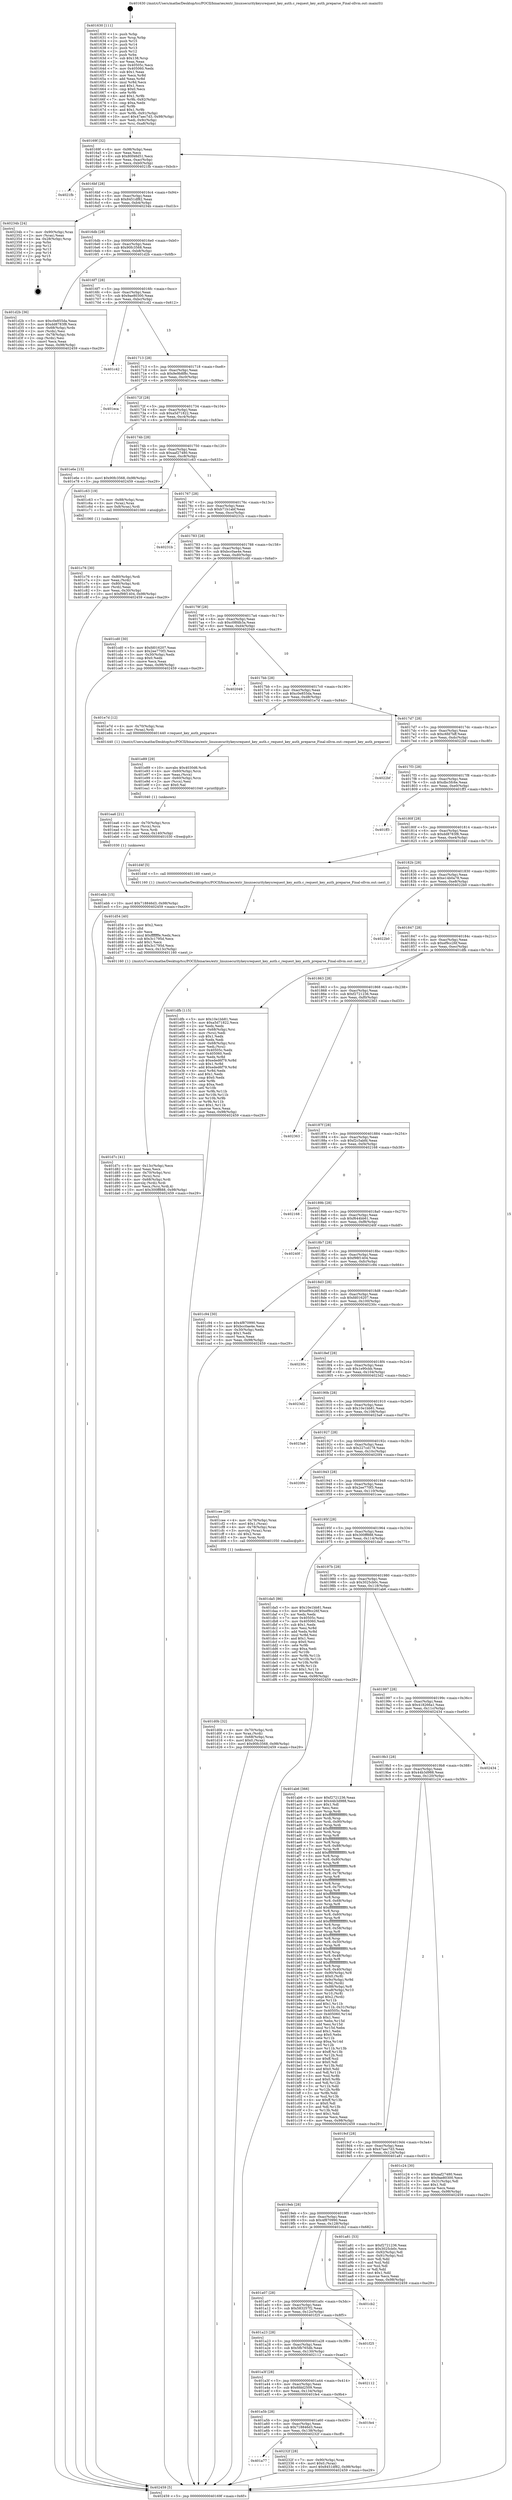 digraph "0x401630" {
  label = "0x401630 (/mnt/c/Users/mathe/Desktop/tcc/POCII/binaries/extr_linuxsecuritykeysrequest_key_auth.c_request_key_auth_preparse_Final-ollvm.out::main(0))"
  labelloc = "t"
  node[shape=record]

  Entry [label="",width=0.3,height=0.3,shape=circle,fillcolor=black,style=filled]
  "0x40169f" [label="{
     0x40169f [32]\l
     | [instrs]\l
     &nbsp;&nbsp;0x40169f \<+6\>: mov -0x98(%rbp),%eax\l
     &nbsp;&nbsp;0x4016a5 \<+2\>: mov %eax,%ecx\l
     &nbsp;&nbsp;0x4016a7 \<+6\>: sub $0x80f48d51,%ecx\l
     &nbsp;&nbsp;0x4016ad \<+6\>: mov %eax,-0xac(%rbp)\l
     &nbsp;&nbsp;0x4016b3 \<+6\>: mov %ecx,-0xb0(%rbp)\l
     &nbsp;&nbsp;0x4016b9 \<+6\>: je 00000000004021fb \<main+0xbcb\>\l
  }"]
  "0x4021fb" [label="{
     0x4021fb\l
  }", style=dashed]
  "0x4016bf" [label="{
     0x4016bf [28]\l
     | [instrs]\l
     &nbsp;&nbsp;0x4016bf \<+5\>: jmp 00000000004016c4 \<main+0x94\>\l
     &nbsp;&nbsp;0x4016c4 \<+6\>: mov -0xac(%rbp),%eax\l
     &nbsp;&nbsp;0x4016ca \<+5\>: sub $0x8451df82,%eax\l
     &nbsp;&nbsp;0x4016cf \<+6\>: mov %eax,-0xb4(%rbp)\l
     &nbsp;&nbsp;0x4016d5 \<+6\>: je 000000000040234b \<main+0xd1b\>\l
  }"]
  Exit [label="",width=0.3,height=0.3,shape=circle,fillcolor=black,style=filled,peripheries=2]
  "0x40234b" [label="{
     0x40234b [24]\l
     | [instrs]\l
     &nbsp;&nbsp;0x40234b \<+7\>: mov -0x90(%rbp),%rax\l
     &nbsp;&nbsp;0x402352 \<+2\>: mov (%rax),%eax\l
     &nbsp;&nbsp;0x402354 \<+4\>: lea -0x28(%rbp),%rsp\l
     &nbsp;&nbsp;0x402358 \<+1\>: pop %rbx\l
     &nbsp;&nbsp;0x402359 \<+2\>: pop %r12\l
     &nbsp;&nbsp;0x40235b \<+2\>: pop %r13\l
     &nbsp;&nbsp;0x40235d \<+2\>: pop %r14\l
     &nbsp;&nbsp;0x40235f \<+2\>: pop %r15\l
     &nbsp;&nbsp;0x402361 \<+1\>: pop %rbp\l
     &nbsp;&nbsp;0x402362 \<+1\>: ret\l
  }"]
  "0x4016db" [label="{
     0x4016db [28]\l
     | [instrs]\l
     &nbsp;&nbsp;0x4016db \<+5\>: jmp 00000000004016e0 \<main+0xb0\>\l
     &nbsp;&nbsp;0x4016e0 \<+6\>: mov -0xac(%rbp),%eax\l
     &nbsp;&nbsp;0x4016e6 \<+5\>: sub $0x90fc3568,%eax\l
     &nbsp;&nbsp;0x4016eb \<+6\>: mov %eax,-0xb8(%rbp)\l
     &nbsp;&nbsp;0x4016f1 \<+6\>: je 0000000000401d2b \<main+0x6fb\>\l
  }"]
  "0x401a77" [label="{
     0x401a77\l
  }", style=dashed]
  "0x401d2b" [label="{
     0x401d2b [36]\l
     | [instrs]\l
     &nbsp;&nbsp;0x401d2b \<+5\>: mov $0xc0e855da,%eax\l
     &nbsp;&nbsp;0x401d30 \<+5\>: mov $0xdd8783f8,%ecx\l
     &nbsp;&nbsp;0x401d35 \<+4\>: mov -0x68(%rbp),%rdx\l
     &nbsp;&nbsp;0x401d39 \<+2\>: mov (%rdx),%esi\l
     &nbsp;&nbsp;0x401d3b \<+4\>: mov -0x78(%rbp),%rdx\l
     &nbsp;&nbsp;0x401d3f \<+2\>: cmp (%rdx),%esi\l
     &nbsp;&nbsp;0x401d41 \<+3\>: cmovl %ecx,%eax\l
     &nbsp;&nbsp;0x401d44 \<+6\>: mov %eax,-0x98(%rbp)\l
     &nbsp;&nbsp;0x401d4a \<+5\>: jmp 0000000000402459 \<main+0xe29\>\l
  }"]
  "0x4016f7" [label="{
     0x4016f7 [28]\l
     | [instrs]\l
     &nbsp;&nbsp;0x4016f7 \<+5\>: jmp 00000000004016fc \<main+0xcc\>\l
     &nbsp;&nbsp;0x4016fc \<+6\>: mov -0xac(%rbp),%eax\l
     &nbsp;&nbsp;0x401702 \<+5\>: sub $0x9ae80300,%eax\l
     &nbsp;&nbsp;0x401707 \<+6\>: mov %eax,-0xbc(%rbp)\l
     &nbsp;&nbsp;0x40170d \<+6\>: je 0000000000401c42 \<main+0x612\>\l
  }"]
  "0x40232f" [label="{
     0x40232f [28]\l
     | [instrs]\l
     &nbsp;&nbsp;0x40232f \<+7\>: mov -0x90(%rbp),%rax\l
     &nbsp;&nbsp;0x402336 \<+6\>: movl $0x0,(%rax)\l
     &nbsp;&nbsp;0x40233c \<+10\>: movl $0x8451df82,-0x98(%rbp)\l
     &nbsp;&nbsp;0x402346 \<+5\>: jmp 0000000000402459 \<main+0xe29\>\l
  }"]
  "0x401c42" [label="{
     0x401c42\l
  }", style=dashed]
  "0x401713" [label="{
     0x401713 [28]\l
     | [instrs]\l
     &nbsp;&nbsp;0x401713 \<+5\>: jmp 0000000000401718 \<main+0xe8\>\l
     &nbsp;&nbsp;0x401718 \<+6\>: mov -0xac(%rbp),%eax\l
     &nbsp;&nbsp;0x40171e \<+5\>: sub $0x9e9b8f8c,%eax\l
     &nbsp;&nbsp;0x401723 \<+6\>: mov %eax,-0xc0(%rbp)\l
     &nbsp;&nbsp;0x401729 \<+6\>: je 0000000000401eca \<main+0x89a\>\l
  }"]
  "0x401a5b" [label="{
     0x401a5b [28]\l
     | [instrs]\l
     &nbsp;&nbsp;0x401a5b \<+5\>: jmp 0000000000401a60 \<main+0x430\>\l
     &nbsp;&nbsp;0x401a60 \<+6\>: mov -0xac(%rbp),%eax\l
     &nbsp;&nbsp;0x401a66 \<+5\>: sub $0x718846d3,%eax\l
     &nbsp;&nbsp;0x401a6b \<+6\>: mov %eax,-0x138(%rbp)\l
     &nbsp;&nbsp;0x401a71 \<+6\>: je 000000000040232f \<main+0xcff\>\l
  }"]
  "0x401eca" [label="{
     0x401eca\l
  }", style=dashed]
  "0x40172f" [label="{
     0x40172f [28]\l
     | [instrs]\l
     &nbsp;&nbsp;0x40172f \<+5\>: jmp 0000000000401734 \<main+0x104\>\l
     &nbsp;&nbsp;0x401734 \<+6\>: mov -0xac(%rbp),%eax\l
     &nbsp;&nbsp;0x40173a \<+5\>: sub $0xa5d71822,%eax\l
     &nbsp;&nbsp;0x40173f \<+6\>: mov %eax,-0xc4(%rbp)\l
     &nbsp;&nbsp;0x401745 \<+6\>: je 0000000000401e6e \<main+0x83e\>\l
  }"]
  "0x401fe4" [label="{
     0x401fe4\l
  }", style=dashed]
  "0x401e6e" [label="{
     0x401e6e [15]\l
     | [instrs]\l
     &nbsp;&nbsp;0x401e6e \<+10\>: movl $0x90fc3568,-0x98(%rbp)\l
     &nbsp;&nbsp;0x401e78 \<+5\>: jmp 0000000000402459 \<main+0xe29\>\l
  }"]
  "0x40174b" [label="{
     0x40174b [28]\l
     | [instrs]\l
     &nbsp;&nbsp;0x40174b \<+5\>: jmp 0000000000401750 \<main+0x120\>\l
     &nbsp;&nbsp;0x401750 \<+6\>: mov -0xac(%rbp),%eax\l
     &nbsp;&nbsp;0x401756 \<+5\>: sub $0xaaf27480,%eax\l
     &nbsp;&nbsp;0x40175b \<+6\>: mov %eax,-0xc8(%rbp)\l
     &nbsp;&nbsp;0x401761 \<+6\>: je 0000000000401c63 \<main+0x633\>\l
  }"]
  "0x401a3f" [label="{
     0x401a3f [28]\l
     | [instrs]\l
     &nbsp;&nbsp;0x401a3f \<+5\>: jmp 0000000000401a44 \<main+0x414\>\l
     &nbsp;&nbsp;0x401a44 \<+6\>: mov -0xac(%rbp),%eax\l
     &nbsp;&nbsp;0x401a4a \<+5\>: sub $0x6fdd2509,%eax\l
     &nbsp;&nbsp;0x401a4f \<+6\>: mov %eax,-0x134(%rbp)\l
     &nbsp;&nbsp;0x401a55 \<+6\>: je 0000000000401fe4 \<main+0x9b4\>\l
  }"]
  "0x401c63" [label="{
     0x401c63 [19]\l
     | [instrs]\l
     &nbsp;&nbsp;0x401c63 \<+7\>: mov -0x88(%rbp),%rax\l
     &nbsp;&nbsp;0x401c6a \<+3\>: mov (%rax),%rax\l
     &nbsp;&nbsp;0x401c6d \<+4\>: mov 0x8(%rax),%rdi\l
     &nbsp;&nbsp;0x401c71 \<+5\>: call 0000000000401060 \<atoi@plt\>\l
     | [calls]\l
     &nbsp;&nbsp;0x401060 \{1\} (unknown)\l
  }"]
  "0x401767" [label="{
     0x401767 [28]\l
     | [instrs]\l
     &nbsp;&nbsp;0x401767 \<+5\>: jmp 000000000040176c \<main+0x13c\>\l
     &nbsp;&nbsp;0x40176c \<+6\>: mov -0xac(%rbp),%eax\l
     &nbsp;&nbsp;0x401772 \<+5\>: sub $0xb71b1abf,%eax\l
     &nbsp;&nbsp;0x401777 \<+6\>: mov %eax,-0xcc(%rbp)\l
     &nbsp;&nbsp;0x40177d \<+6\>: je 000000000040231b \<main+0xceb\>\l
  }"]
  "0x402112" [label="{
     0x402112\l
  }", style=dashed]
  "0x40231b" [label="{
     0x40231b\l
  }", style=dashed]
  "0x401783" [label="{
     0x401783 [28]\l
     | [instrs]\l
     &nbsp;&nbsp;0x401783 \<+5\>: jmp 0000000000401788 \<main+0x158\>\l
     &nbsp;&nbsp;0x401788 \<+6\>: mov -0xac(%rbp),%eax\l
     &nbsp;&nbsp;0x40178e \<+5\>: sub $0xbcc0ae4e,%eax\l
     &nbsp;&nbsp;0x401793 \<+6\>: mov %eax,-0xd0(%rbp)\l
     &nbsp;&nbsp;0x401799 \<+6\>: je 0000000000401cd0 \<main+0x6a0\>\l
  }"]
  "0x401a23" [label="{
     0x401a23 [28]\l
     | [instrs]\l
     &nbsp;&nbsp;0x401a23 \<+5\>: jmp 0000000000401a28 \<main+0x3f8\>\l
     &nbsp;&nbsp;0x401a28 \<+6\>: mov -0xac(%rbp),%eax\l
     &nbsp;&nbsp;0x401a2e \<+5\>: sub $0x5fb765db,%eax\l
     &nbsp;&nbsp;0x401a33 \<+6\>: mov %eax,-0x130(%rbp)\l
     &nbsp;&nbsp;0x401a39 \<+6\>: je 0000000000402112 \<main+0xae2\>\l
  }"]
  "0x401cd0" [label="{
     0x401cd0 [30]\l
     | [instrs]\l
     &nbsp;&nbsp;0x401cd0 \<+5\>: mov $0xfd016207,%eax\l
     &nbsp;&nbsp;0x401cd5 \<+5\>: mov $0x2ee770f3,%ecx\l
     &nbsp;&nbsp;0x401cda \<+3\>: mov -0x30(%rbp),%edx\l
     &nbsp;&nbsp;0x401cdd \<+3\>: cmp $0x0,%edx\l
     &nbsp;&nbsp;0x401ce0 \<+3\>: cmove %ecx,%eax\l
     &nbsp;&nbsp;0x401ce3 \<+6\>: mov %eax,-0x98(%rbp)\l
     &nbsp;&nbsp;0x401ce9 \<+5\>: jmp 0000000000402459 \<main+0xe29\>\l
  }"]
  "0x40179f" [label="{
     0x40179f [28]\l
     | [instrs]\l
     &nbsp;&nbsp;0x40179f \<+5\>: jmp 00000000004017a4 \<main+0x174\>\l
     &nbsp;&nbsp;0x4017a4 \<+6\>: mov -0xac(%rbp),%eax\l
     &nbsp;&nbsp;0x4017aa \<+5\>: sub $0xc08fdb3a,%eax\l
     &nbsp;&nbsp;0x4017af \<+6\>: mov %eax,-0xd4(%rbp)\l
     &nbsp;&nbsp;0x4017b5 \<+6\>: je 0000000000402049 \<main+0xa19\>\l
  }"]
  "0x401f25" [label="{
     0x401f25\l
  }", style=dashed]
  "0x402049" [label="{
     0x402049\l
  }", style=dashed]
  "0x4017bb" [label="{
     0x4017bb [28]\l
     | [instrs]\l
     &nbsp;&nbsp;0x4017bb \<+5\>: jmp 00000000004017c0 \<main+0x190\>\l
     &nbsp;&nbsp;0x4017c0 \<+6\>: mov -0xac(%rbp),%eax\l
     &nbsp;&nbsp;0x4017c6 \<+5\>: sub $0xc0e855da,%eax\l
     &nbsp;&nbsp;0x4017cb \<+6\>: mov %eax,-0xd8(%rbp)\l
     &nbsp;&nbsp;0x4017d1 \<+6\>: je 0000000000401e7d \<main+0x84d\>\l
  }"]
  "0x401a07" [label="{
     0x401a07 [28]\l
     | [instrs]\l
     &nbsp;&nbsp;0x401a07 \<+5\>: jmp 0000000000401a0c \<main+0x3dc\>\l
     &nbsp;&nbsp;0x401a0c \<+6\>: mov -0xac(%rbp),%eax\l
     &nbsp;&nbsp;0x401a12 \<+5\>: sub $0x583257f2,%eax\l
     &nbsp;&nbsp;0x401a17 \<+6\>: mov %eax,-0x12c(%rbp)\l
     &nbsp;&nbsp;0x401a1d \<+6\>: je 0000000000401f25 \<main+0x8f5\>\l
  }"]
  "0x401e7d" [label="{
     0x401e7d [12]\l
     | [instrs]\l
     &nbsp;&nbsp;0x401e7d \<+4\>: mov -0x70(%rbp),%rax\l
     &nbsp;&nbsp;0x401e81 \<+3\>: mov (%rax),%rdi\l
     &nbsp;&nbsp;0x401e84 \<+5\>: call 0000000000401440 \<request_key_auth_preparse\>\l
     | [calls]\l
     &nbsp;&nbsp;0x401440 \{1\} (/mnt/c/Users/mathe/Desktop/tcc/POCII/binaries/extr_linuxsecuritykeysrequest_key_auth.c_request_key_auth_preparse_Final-ollvm.out::request_key_auth_preparse)\l
  }"]
  "0x4017d7" [label="{
     0x4017d7 [28]\l
     | [instrs]\l
     &nbsp;&nbsp;0x4017d7 \<+5\>: jmp 00000000004017dc \<main+0x1ac\>\l
     &nbsp;&nbsp;0x4017dc \<+6\>: mov -0xac(%rbp),%eax\l
     &nbsp;&nbsp;0x4017e2 \<+5\>: sub $0xc6fd7bff,%eax\l
     &nbsp;&nbsp;0x4017e7 \<+6\>: mov %eax,-0xdc(%rbp)\l
     &nbsp;&nbsp;0x4017ed \<+6\>: je 00000000004022bf \<main+0xc8f\>\l
  }"]
  "0x401cb2" [label="{
     0x401cb2\l
  }", style=dashed]
  "0x4022bf" [label="{
     0x4022bf\l
  }", style=dashed]
  "0x4017f3" [label="{
     0x4017f3 [28]\l
     | [instrs]\l
     &nbsp;&nbsp;0x4017f3 \<+5\>: jmp 00000000004017f8 \<main+0x1c8\>\l
     &nbsp;&nbsp;0x4017f8 \<+6\>: mov -0xac(%rbp),%eax\l
     &nbsp;&nbsp;0x4017fe \<+5\>: sub $0xdbc5fc6e,%eax\l
     &nbsp;&nbsp;0x401803 \<+6\>: mov %eax,-0xe0(%rbp)\l
     &nbsp;&nbsp;0x401809 \<+6\>: je 0000000000401ff3 \<main+0x9c3\>\l
  }"]
  "0x401ebb" [label="{
     0x401ebb [15]\l
     | [instrs]\l
     &nbsp;&nbsp;0x401ebb \<+10\>: movl $0x718846d3,-0x98(%rbp)\l
     &nbsp;&nbsp;0x401ec5 \<+5\>: jmp 0000000000402459 \<main+0xe29\>\l
  }"]
  "0x401ff3" [label="{
     0x401ff3\l
  }", style=dashed]
  "0x40180f" [label="{
     0x40180f [28]\l
     | [instrs]\l
     &nbsp;&nbsp;0x40180f \<+5\>: jmp 0000000000401814 \<main+0x1e4\>\l
     &nbsp;&nbsp;0x401814 \<+6\>: mov -0xac(%rbp),%eax\l
     &nbsp;&nbsp;0x40181a \<+5\>: sub $0xdd8783f8,%eax\l
     &nbsp;&nbsp;0x40181f \<+6\>: mov %eax,-0xe4(%rbp)\l
     &nbsp;&nbsp;0x401825 \<+6\>: je 0000000000401d4f \<main+0x71f\>\l
  }"]
  "0x401ea6" [label="{
     0x401ea6 [21]\l
     | [instrs]\l
     &nbsp;&nbsp;0x401ea6 \<+4\>: mov -0x70(%rbp),%rcx\l
     &nbsp;&nbsp;0x401eaa \<+3\>: mov (%rcx),%rcx\l
     &nbsp;&nbsp;0x401ead \<+3\>: mov %rcx,%rdi\l
     &nbsp;&nbsp;0x401eb0 \<+6\>: mov %eax,-0x140(%rbp)\l
     &nbsp;&nbsp;0x401eb6 \<+5\>: call 0000000000401030 \<free@plt\>\l
     | [calls]\l
     &nbsp;&nbsp;0x401030 \{1\} (unknown)\l
  }"]
  "0x401d4f" [label="{
     0x401d4f [5]\l
     | [instrs]\l
     &nbsp;&nbsp;0x401d4f \<+5\>: call 0000000000401160 \<next_i\>\l
     | [calls]\l
     &nbsp;&nbsp;0x401160 \{1\} (/mnt/c/Users/mathe/Desktop/tcc/POCII/binaries/extr_linuxsecuritykeysrequest_key_auth.c_request_key_auth_preparse_Final-ollvm.out::next_i)\l
  }"]
  "0x40182b" [label="{
     0x40182b [28]\l
     | [instrs]\l
     &nbsp;&nbsp;0x40182b \<+5\>: jmp 0000000000401830 \<main+0x200\>\l
     &nbsp;&nbsp;0x401830 \<+6\>: mov -0xac(%rbp),%eax\l
     &nbsp;&nbsp;0x401836 \<+5\>: sub $0xe14b0a78,%eax\l
     &nbsp;&nbsp;0x40183b \<+6\>: mov %eax,-0xe8(%rbp)\l
     &nbsp;&nbsp;0x401841 \<+6\>: je 00000000004022b0 \<main+0xc80\>\l
  }"]
  "0x401e89" [label="{
     0x401e89 [29]\l
     | [instrs]\l
     &nbsp;&nbsp;0x401e89 \<+10\>: movabs $0x4030d6,%rdi\l
     &nbsp;&nbsp;0x401e93 \<+4\>: mov -0x60(%rbp),%rcx\l
     &nbsp;&nbsp;0x401e97 \<+2\>: mov %eax,(%rcx)\l
     &nbsp;&nbsp;0x401e99 \<+4\>: mov -0x60(%rbp),%rcx\l
     &nbsp;&nbsp;0x401e9d \<+2\>: mov (%rcx),%esi\l
     &nbsp;&nbsp;0x401e9f \<+2\>: mov $0x0,%al\l
     &nbsp;&nbsp;0x401ea1 \<+5\>: call 0000000000401040 \<printf@plt\>\l
     | [calls]\l
     &nbsp;&nbsp;0x401040 \{1\} (unknown)\l
  }"]
  "0x4022b0" [label="{
     0x4022b0\l
  }", style=dashed]
  "0x401847" [label="{
     0x401847 [28]\l
     | [instrs]\l
     &nbsp;&nbsp;0x401847 \<+5\>: jmp 000000000040184c \<main+0x21c\>\l
     &nbsp;&nbsp;0x40184c \<+6\>: mov -0xac(%rbp),%eax\l
     &nbsp;&nbsp;0x401852 \<+5\>: sub $0xef9cc26f,%eax\l
     &nbsp;&nbsp;0x401857 \<+6\>: mov %eax,-0xec(%rbp)\l
     &nbsp;&nbsp;0x40185d \<+6\>: je 0000000000401dfb \<main+0x7cb\>\l
  }"]
  "0x401d7c" [label="{
     0x401d7c [41]\l
     | [instrs]\l
     &nbsp;&nbsp;0x401d7c \<+6\>: mov -0x13c(%rbp),%ecx\l
     &nbsp;&nbsp;0x401d82 \<+3\>: imul %eax,%ecx\l
     &nbsp;&nbsp;0x401d85 \<+4\>: mov -0x70(%rbp),%rsi\l
     &nbsp;&nbsp;0x401d89 \<+3\>: mov (%rsi),%rsi\l
     &nbsp;&nbsp;0x401d8c \<+4\>: mov -0x68(%rbp),%rdi\l
     &nbsp;&nbsp;0x401d90 \<+3\>: movslq (%rdi),%rdi\l
     &nbsp;&nbsp;0x401d93 \<+3\>: mov %ecx,(%rsi,%rdi,4)\l
     &nbsp;&nbsp;0x401d96 \<+10\>: movl $0x300ff888,-0x98(%rbp)\l
     &nbsp;&nbsp;0x401da0 \<+5\>: jmp 0000000000402459 \<main+0xe29\>\l
  }"]
  "0x401dfb" [label="{
     0x401dfb [115]\l
     | [instrs]\l
     &nbsp;&nbsp;0x401dfb \<+5\>: mov $0x10e1bb81,%eax\l
     &nbsp;&nbsp;0x401e00 \<+5\>: mov $0xa5d71822,%ecx\l
     &nbsp;&nbsp;0x401e05 \<+2\>: xor %edx,%edx\l
     &nbsp;&nbsp;0x401e07 \<+4\>: mov -0x68(%rbp),%rsi\l
     &nbsp;&nbsp;0x401e0b \<+2\>: mov (%rsi),%edi\l
     &nbsp;&nbsp;0x401e0d \<+3\>: sub $0x1,%edx\l
     &nbsp;&nbsp;0x401e10 \<+2\>: sub %edx,%edi\l
     &nbsp;&nbsp;0x401e12 \<+4\>: mov -0x68(%rbp),%rsi\l
     &nbsp;&nbsp;0x401e16 \<+2\>: mov %edi,(%rsi)\l
     &nbsp;&nbsp;0x401e18 \<+7\>: mov 0x40505c,%edx\l
     &nbsp;&nbsp;0x401e1f \<+7\>: mov 0x405060,%edi\l
     &nbsp;&nbsp;0x401e26 \<+3\>: mov %edx,%r8d\l
     &nbsp;&nbsp;0x401e29 \<+7\>: sub $0xeded6f79,%r8d\l
     &nbsp;&nbsp;0x401e30 \<+4\>: sub $0x1,%r8d\l
     &nbsp;&nbsp;0x401e34 \<+7\>: add $0xeded6f79,%r8d\l
     &nbsp;&nbsp;0x401e3b \<+4\>: imul %r8d,%edx\l
     &nbsp;&nbsp;0x401e3f \<+3\>: and $0x1,%edx\l
     &nbsp;&nbsp;0x401e42 \<+3\>: cmp $0x0,%edx\l
     &nbsp;&nbsp;0x401e45 \<+4\>: sete %r9b\l
     &nbsp;&nbsp;0x401e49 \<+3\>: cmp $0xa,%edi\l
     &nbsp;&nbsp;0x401e4c \<+4\>: setl %r10b\l
     &nbsp;&nbsp;0x401e50 \<+3\>: mov %r9b,%r11b\l
     &nbsp;&nbsp;0x401e53 \<+3\>: and %r10b,%r11b\l
     &nbsp;&nbsp;0x401e56 \<+3\>: xor %r10b,%r9b\l
     &nbsp;&nbsp;0x401e59 \<+3\>: or %r9b,%r11b\l
     &nbsp;&nbsp;0x401e5c \<+4\>: test $0x1,%r11b\l
     &nbsp;&nbsp;0x401e60 \<+3\>: cmovne %ecx,%eax\l
     &nbsp;&nbsp;0x401e63 \<+6\>: mov %eax,-0x98(%rbp)\l
     &nbsp;&nbsp;0x401e69 \<+5\>: jmp 0000000000402459 \<main+0xe29\>\l
  }"]
  "0x401863" [label="{
     0x401863 [28]\l
     | [instrs]\l
     &nbsp;&nbsp;0x401863 \<+5\>: jmp 0000000000401868 \<main+0x238\>\l
     &nbsp;&nbsp;0x401868 \<+6\>: mov -0xac(%rbp),%eax\l
     &nbsp;&nbsp;0x40186e \<+5\>: sub $0xf2721236,%eax\l
     &nbsp;&nbsp;0x401873 \<+6\>: mov %eax,-0xf0(%rbp)\l
     &nbsp;&nbsp;0x401879 \<+6\>: je 0000000000402363 \<main+0xd33\>\l
  }"]
  "0x401d54" [label="{
     0x401d54 [40]\l
     | [instrs]\l
     &nbsp;&nbsp;0x401d54 \<+5\>: mov $0x2,%ecx\l
     &nbsp;&nbsp;0x401d59 \<+1\>: cltd\l
     &nbsp;&nbsp;0x401d5a \<+2\>: idiv %ecx\l
     &nbsp;&nbsp;0x401d5c \<+6\>: imul $0xfffffffe,%edx,%ecx\l
     &nbsp;&nbsp;0x401d62 \<+6\>: sub $0x3c1795d,%ecx\l
     &nbsp;&nbsp;0x401d68 \<+3\>: add $0x1,%ecx\l
     &nbsp;&nbsp;0x401d6b \<+6\>: add $0x3c1795d,%ecx\l
     &nbsp;&nbsp;0x401d71 \<+6\>: mov %ecx,-0x13c(%rbp)\l
     &nbsp;&nbsp;0x401d77 \<+5\>: call 0000000000401160 \<next_i\>\l
     | [calls]\l
     &nbsp;&nbsp;0x401160 \{1\} (/mnt/c/Users/mathe/Desktop/tcc/POCII/binaries/extr_linuxsecuritykeysrequest_key_auth.c_request_key_auth_preparse_Final-ollvm.out::next_i)\l
  }"]
  "0x402363" [label="{
     0x402363\l
  }", style=dashed]
  "0x40187f" [label="{
     0x40187f [28]\l
     | [instrs]\l
     &nbsp;&nbsp;0x40187f \<+5\>: jmp 0000000000401884 \<main+0x254\>\l
     &nbsp;&nbsp;0x401884 \<+6\>: mov -0xac(%rbp),%eax\l
     &nbsp;&nbsp;0x40188a \<+5\>: sub $0xf2c5abfd,%eax\l
     &nbsp;&nbsp;0x40188f \<+6\>: mov %eax,-0xf4(%rbp)\l
     &nbsp;&nbsp;0x401895 \<+6\>: je 0000000000402168 \<main+0xb38\>\l
  }"]
  "0x401d0b" [label="{
     0x401d0b [32]\l
     | [instrs]\l
     &nbsp;&nbsp;0x401d0b \<+4\>: mov -0x70(%rbp),%rdi\l
     &nbsp;&nbsp;0x401d0f \<+3\>: mov %rax,(%rdi)\l
     &nbsp;&nbsp;0x401d12 \<+4\>: mov -0x68(%rbp),%rax\l
     &nbsp;&nbsp;0x401d16 \<+6\>: movl $0x0,(%rax)\l
     &nbsp;&nbsp;0x401d1c \<+10\>: movl $0x90fc3568,-0x98(%rbp)\l
     &nbsp;&nbsp;0x401d26 \<+5\>: jmp 0000000000402459 \<main+0xe29\>\l
  }"]
  "0x402168" [label="{
     0x402168\l
  }", style=dashed]
  "0x40189b" [label="{
     0x40189b [28]\l
     | [instrs]\l
     &nbsp;&nbsp;0x40189b \<+5\>: jmp 00000000004018a0 \<main+0x270\>\l
     &nbsp;&nbsp;0x4018a0 \<+6\>: mov -0xac(%rbp),%eax\l
     &nbsp;&nbsp;0x4018a6 \<+5\>: sub $0xf644bb61,%eax\l
     &nbsp;&nbsp;0x4018ab \<+6\>: mov %eax,-0xf8(%rbp)\l
     &nbsp;&nbsp;0x4018b1 \<+6\>: je 000000000040240f \<main+0xddf\>\l
  }"]
  "0x401c76" [label="{
     0x401c76 [30]\l
     | [instrs]\l
     &nbsp;&nbsp;0x401c76 \<+4\>: mov -0x80(%rbp),%rdi\l
     &nbsp;&nbsp;0x401c7a \<+2\>: mov %eax,(%rdi)\l
     &nbsp;&nbsp;0x401c7c \<+4\>: mov -0x80(%rbp),%rdi\l
     &nbsp;&nbsp;0x401c80 \<+2\>: mov (%rdi),%eax\l
     &nbsp;&nbsp;0x401c82 \<+3\>: mov %eax,-0x30(%rbp)\l
     &nbsp;&nbsp;0x401c85 \<+10\>: movl $0xf98f1404,-0x98(%rbp)\l
     &nbsp;&nbsp;0x401c8f \<+5\>: jmp 0000000000402459 \<main+0xe29\>\l
  }"]
  "0x40240f" [label="{
     0x40240f\l
  }", style=dashed]
  "0x4018b7" [label="{
     0x4018b7 [28]\l
     | [instrs]\l
     &nbsp;&nbsp;0x4018b7 \<+5\>: jmp 00000000004018bc \<main+0x28c\>\l
     &nbsp;&nbsp;0x4018bc \<+6\>: mov -0xac(%rbp),%eax\l
     &nbsp;&nbsp;0x4018c2 \<+5\>: sub $0xf98f1404,%eax\l
     &nbsp;&nbsp;0x4018c7 \<+6\>: mov %eax,-0xfc(%rbp)\l
     &nbsp;&nbsp;0x4018cd \<+6\>: je 0000000000401c94 \<main+0x664\>\l
  }"]
  "0x401630" [label="{
     0x401630 [111]\l
     | [instrs]\l
     &nbsp;&nbsp;0x401630 \<+1\>: push %rbp\l
     &nbsp;&nbsp;0x401631 \<+3\>: mov %rsp,%rbp\l
     &nbsp;&nbsp;0x401634 \<+2\>: push %r15\l
     &nbsp;&nbsp;0x401636 \<+2\>: push %r14\l
     &nbsp;&nbsp;0x401638 \<+2\>: push %r13\l
     &nbsp;&nbsp;0x40163a \<+2\>: push %r12\l
     &nbsp;&nbsp;0x40163c \<+1\>: push %rbx\l
     &nbsp;&nbsp;0x40163d \<+7\>: sub $0x138,%rsp\l
     &nbsp;&nbsp;0x401644 \<+2\>: xor %eax,%eax\l
     &nbsp;&nbsp;0x401646 \<+7\>: mov 0x40505c,%ecx\l
     &nbsp;&nbsp;0x40164d \<+7\>: mov 0x405060,%edx\l
     &nbsp;&nbsp;0x401654 \<+3\>: sub $0x1,%eax\l
     &nbsp;&nbsp;0x401657 \<+3\>: mov %ecx,%r8d\l
     &nbsp;&nbsp;0x40165a \<+3\>: add %eax,%r8d\l
     &nbsp;&nbsp;0x40165d \<+4\>: imul %r8d,%ecx\l
     &nbsp;&nbsp;0x401661 \<+3\>: and $0x1,%ecx\l
     &nbsp;&nbsp;0x401664 \<+3\>: cmp $0x0,%ecx\l
     &nbsp;&nbsp;0x401667 \<+4\>: sete %r9b\l
     &nbsp;&nbsp;0x40166b \<+4\>: and $0x1,%r9b\l
     &nbsp;&nbsp;0x40166f \<+7\>: mov %r9b,-0x92(%rbp)\l
     &nbsp;&nbsp;0x401676 \<+3\>: cmp $0xa,%edx\l
     &nbsp;&nbsp;0x401679 \<+4\>: setl %r9b\l
     &nbsp;&nbsp;0x40167d \<+4\>: and $0x1,%r9b\l
     &nbsp;&nbsp;0x401681 \<+7\>: mov %r9b,-0x91(%rbp)\l
     &nbsp;&nbsp;0x401688 \<+10\>: movl $0x47aec7d3,-0x98(%rbp)\l
     &nbsp;&nbsp;0x401692 \<+6\>: mov %edi,-0x9c(%rbp)\l
     &nbsp;&nbsp;0x401698 \<+7\>: mov %rsi,-0xa8(%rbp)\l
  }"]
  "0x401c94" [label="{
     0x401c94 [30]\l
     | [instrs]\l
     &nbsp;&nbsp;0x401c94 \<+5\>: mov $0x4f870990,%eax\l
     &nbsp;&nbsp;0x401c99 \<+5\>: mov $0xbcc0ae4e,%ecx\l
     &nbsp;&nbsp;0x401c9e \<+3\>: mov -0x30(%rbp),%edx\l
     &nbsp;&nbsp;0x401ca1 \<+3\>: cmp $0x1,%edx\l
     &nbsp;&nbsp;0x401ca4 \<+3\>: cmovl %ecx,%eax\l
     &nbsp;&nbsp;0x401ca7 \<+6\>: mov %eax,-0x98(%rbp)\l
     &nbsp;&nbsp;0x401cad \<+5\>: jmp 0000000000402459 \<main+0xe29\>\l
  }"]
  "0x4018d3" [label="{
     0x4018d3 [28]\l
     | [instrs]\l
     &nbsp;&nbsp;0x4018d3 \<+5\>: jmp 00000000004018d8 \<main+0x2a8\>\l
     &nbsp;&nbsp;0x4018d8 \<+6\>: mov -0xac(%rbp),%eax\l
     &nbsp;&nbsp;0x4018de \<+5\>: sub $0xfd016207,%eax\l
     &nbsp;&nbsp;0x4018e3 \<+6\>: mov %eax,-0x100(%rbp)\l
     &nbsp;&nbsp;0x4018e9 \<+6\>: je 000000000040230c \<main+0xcdc\>\l
  }"]
  "0x402459" [label="{
     0x402459 [5]\l
     | [instrs]\l
     &nbsp;&nbsp;0x402459 \<+5\>: jmp 000000000040169f \<main+0x6f\>\l
  }"]
  "0x40230c" [label="{
     0x40230c\l
  }", style=dashed]
  "0x4018ef" [label="{
     0x4018ef [28]\l
     | [instrs]\l
     &nbsp;&nbsp;0x4018ef \<+5\>: jmp 00000000004018f4 \<main+0x2c4\>\l
     &nbsp;&nbsp;0x4018f4 \<+6\>: mov -0xac(%rbp),%eax\l
     &nbsp;&nbsp;0x4018fa \<+5\>: sub $0x1e90cbb,%eax\l
     &nbsp;&nbsp;0x4018ff \<+6\>: mov %eax,-0x104(%rbp)\l
     &nbsp;&nbsp;0x401905 \<+6\>: je 00000000004023d2 \<main+0xda2\>\l
  }"]
  "0x4019eb" [label="{
     0x4019eb [28]\l
     | [instrs]\l
     &nbsp;&nbsp;0x4019eb \<+5\>: jmp 00000000004019f0 \<main+0x3c0\>\l
     &nbsp;&nbsp;0x4019f0 \<+6\>: mov -0xac(%rbp),%eax\l
     &nbsp;&nbsp;0x4019f6 \<+5\>: sub $0x4f870990,%eax\l
     &nbsp;&nbsp;0x4019fb \<+6\>: mov %eax,-0x128(%rbp)\l
     &nbsp;&nbsp;0x401a01 \<+6\>: je 0000000000401cb2 \<main+0x682\>\l
  }"]
  "0x4023d2" [label="{
     0x4023d2\l
  }", style=dashed]
  "0x40190b" [label="{
     0x40190b [28]\l
     | [instrs]\l
     &nbsp;&nbsp;0x40190b \<+5\>: jmp 0000000000401910 \<main+0x2e0\>\l
     &nbsp;&nbsp;0x401910 \<+6\>: mov -0xac(%rbp),%eax\l
     &nbsp;&nbsp;0x401916 \<+5\>: sub $0x10e1bb81,%eax\l
     &nbsp;&nbsp;0x40191b \<+6\>: mov %eax,-0x108(%rbp)\l
     &nbsp;&nbsp;0x401921 \<+6\>: je 00000000004023a8 \<main+0xd78\>\l
  }"]
  "0x401a81" [label="{
     0x401a81 [53]\l
     | [instrs]\l
     &nbsp;&nbsp;0x401a81 \<+5\>: mov $0xf2721236,%eax\l
     &nbsp;&nbsp;0x401a86 \<+5\>: mov $0x3025cb0c,%ecx\l
     &nbsp;&nbsp;0x401a8b \<+6\>: mov -0x92(%rbp),%dl\l
     &nbsp;&nbsp;0x401a91 \<+7\>: mov -0x91(%rbp),%sil\l
     &nbsp;&nbsp;0x401a98 \<+3\>: mov %dl,%dil\l
     &nbsp;&nbsp;0x401a9b \<+3\>: and %sil,%dil\l
     &nbsp;&nbsp;0x401a9e \<+3\>: xor %sil,%dl\l
     &nbsp;&nbsp;0x401aa1 \<+3\>: or %dl,%dil\l
     &nbsp;&nbsp;0x401aa4 \<+4\>: test $0x1,%dil\l
     &nbsp;&nbsp;0x401aa8 \<+3\>: cmovne %ecx,%eax\l
     &nbsp;&nbsp;0x401aab \<+6\>: mov %eax,-0x98(%rbp)\l
     &nbsp;&nbsp;0x401ab1 \<+5\>: jmp 0000000000402459 \<main+0xe29\>\l
  }"]
  "0x4023a8" [label="{
     0x4023a8\l
  }", style=dashed]
  "0x401927" [label="{
     0x401927 [28]\l
     | [instrs]\l
     &nbsp;&nbsp;0x401927 \<+5\>: jmp 000000000040192c \<main+0x2fc\>\l
     &nbsp;&nbsp;0x40192c \<+6\>: mov -0xac(%rbp),%eax\l
     &nbsp;&nbsp;0x401932 \<+5\>: sub $0x227cd178,%eax\l
     &nbsp;&nbsp;0x401937 \<+6\>: mov %eax,-0x10c(%rbp)\l
     &nbsp;&nbsp;0x40193d \<+6\>: je 00000000004020f4 \<main+0xac4\>\l
  }"]
  "0x4019cf" [label="{
     0x4019cf [28]\l
     | [instrs]\l
     &nbsp;&nbsp;0x4019cf \<+5\>: jmp 00000000004019d4 \<main+0x3a4\>\l
     &nbsp;&nbsp;0x4019d4 \<+6\>: mov -0xac(%rbp),%eax\l
     &nbsp;&nbsp;0x4019da \<+5\>: sub $0x47aec7d3,%eax\l
     &nbsp;&nbsp;0x4019df \<+6\>: mov %eax,-0x124(%rbp)\l
     &nbsp;&nbsp;0x4019e5 \<+6\>: je 0000000000401a81 \<main+0x451\>\l
  }"]
  "0x4020f4" [label="{
     0x4020f4\l
  }", style=dashed]
  "0x401943" [label="{
     0x401943 [28]\l
     | [instrs]\l
     &nbsp;&nbsp;0x401943 \<+5\>: jmp 0000000000401948 \<main+0x318\>\l
     &nbsp;&nbsp;0x401948 \<+6\>: mov -0xac(%rbp),%eax\l
     &nbsp;&nbsp;0x40194e \<+5\>: sub $0x2ee770f3,%eax\l
     &nbsp;&nbsp;0x401953 \<+6\>: mov %eax,-0x110(%rbp)\l
     &nbsp;&nbsp;0x401959 \<+6\>: je 0000000000401cee \<main+0x6be\>\l
  }"]
  "0x401c24" [label="{
     0x401c24 [30]\l
     | [instrs]\l
     &nbsp;&nbsp;0x401c24 \<+5\>: mov $0xaaf27480,%eax\l
     &nbsp;&nbsp;0x401c29 \<+5\>: mov $0x9ae80300,%ecx\l
     &nbsp;&nbsp;0x401c2e \<+3\>: mov -0x31(%rbp),%dl\l
     &nbsp;&nbsp;0x401c31 \<+3\>: test $0x1,%dl\l
     &nbsp;&nbsp;0x401c34 \<+3\>: cmovne %ecx,%eax\l
     &nbsp;&nbsp;0x401c37 \<+6\>: mov %eax,-0x98(%rbp)\l
     &nbsp;&nbsp;0x401c3d \<+5\>: jmp 0000000000402459 \<main+0xe29\>\l
  }"]
  "0x401cee" [label="{
     0x401cee [29]\l
     | [instrs]\l
     &nbsp;&nbsp;0x401cee \<+4\>: mov -0x78(%rbp),%rax\l
     &nbsp;&nbsp;0x401cf2 \<+6\>: movl $0x1,(%rax)\l
     &nbsp;&nbsp;0x401cf8 \<+4\>: mov -0x78(%rbp),%rax\l
     &nbsp;&nbsp;0x401cfc \<+3\>: movslq (%rax),%rax\l
     &nbsp;&nbsp;0x401cff \<+4\>: shl $0x2,%rax\l
     &nbsp;&nbsp;0x401d03 \<+3\>: mov %rax,%rdi\l
     &nbsp;&nbsp;0x401d06 \<+5\>: call 0000000000401050 \<malloc@plt\>\l
     | [calls]\l
     &nbsp;&nbsp;0x401050 \{1\} (unknown)\l
  }"]
  "0x40195f" [label="{
     0x40195f [28]\l
     | [instrs]\l
     &nbsp;&nbsp;0x40195f \<+5\>: jmp 0000000000401964 \<main+0x334\>\l
     &nbsp;&nbsp;0x401964 \<+6\>: mov -0xac(%rbp),%eax\l
     &nbsp;&nbsp;0x40196a \<+5\>: sub $0x300ff888,%eax\l
     &nbsp;&nbsp;0x40196f \<+6\>: mov %eax,-0x114(%rbp)\l
     &nbsp;&nbsp;0x401975 \<+6\>: je 0000000000401da5 \<main+0x775\>\l
  }"]
  "0x4019b3" [label="{
     0x4019b3 [28]\l
     | [instrs]\l
     &nbsp;&nbsp;0x4019b3 \<+5\>: jmp 00000000004019b8 \<main+0x388\>\l
     &nbsp;&nbsp;0x4019b8 \<+6\>: mov -0xac(%rbp),%eax\l
     &nbsp;&nbsp;0x4019be \<+5\>: sub $0x44b3d988,%eax\l
     &nbsp;&nbsp;0x4019c3 \<+6\>: mov %eax,-0x120(%rbp)\l
     &nbsp;&nbsp;0x4019c9 \<+6\>: je 0000000000401c24 \<main+0x5f4\>\l
  }"]
  "0x401da5" [label="{
     0x401da5 [86]\l
     | [instrs]\l
     &nbsp;&nbsp;0x401da5 \<+5\>: mov $0x10e1bb81,%eax\l
     &nbsp;&nbsp;0x401daa \<+5\>: mov $0xef9cc26f,%ecx\l
     &nbsp;&nbsp;0x401daf \<+2\>: xor %edx,%edx\l
     &nbsp;&nbsp;0x401db1 \<+7\>: mov 0x40505c,%esi\l
     &nbsp;&nbsp;0x401db8 \<+7\>: mov 0x405060,%edi\l
     &nbsp;&nbsp;0x401dbf \<+3\>: sub $0x1,%edx\l
     &nbsp;&nbsp;0x401dc2 \<+3\>: mov %esi,%r8d\l
     &nbsp;&nbsp;0x401dc5 \<+3\>: add %edx,%r8d\l
     &nbsp;&nbsp;0x401dc8 \<+4\>: imul %r8d,%esi\l
     &nbsp;&nbsp;0x401dcc \<+3\>: and $0x1,%esi\l
     &nbsp;&nbsp;0x401dcf \<+3\>: cmp $0x0,%esi\l
     &nbsp;&nbsp;0x401dd2 \<+4\>: sete %r9b\l
     &nbsp;&nbsp;0x401dd6 \<+3\>: cmp $0xa,%edi\l
     &nbsp;&nbsp;0x401dd9 \<+4\>: setl %r10b\l
     &nbsp;&nbsp;0x401ddd \<+3\>: mov %r9b,%r11b\l
     &nbsp;&nbsp;0x401de0 \<+3\>: and %r10b,%r11b\l
     &nbsp;&nbsp;0x401de3 \<+3\>: xor %r10b,%r9b\l
     &nbsp;&nbsp;0x401de6 \<+3\>: or %r9b,%r11b\l
     &nbsp;&nbsp;0x401de9 \<+4\>: test $0x1,%r11b\l
     &nbsp;&nbsp;0x401ded \<+3\>: cmovne %ecx,%eax\l
     &nbsp;&nbsp;0x401df0 \<+6\>: mov %eax,-0x98(%rbp)\l
     &nbsp;&nbsp;0x401df6 \<+5\>: jmp 0000000000402459 \<main+0xe29\>\l
  }"]
  "0x40197b" [label="{
     0x40197b [28]\l
     | [instrs]\l
     &nbsp;&nbsp;0x40197b \<+5\>: jmp 0000000000401980 \<main+0x350\>\l
     &nbsp;&nbsp;0x401980 \<+6\>: mov -0xac(%rbp),%eax\l
     &nbsp;&nbsp;0x401986 \<+5\>: sub $0x3025cb0c,%eax\l
     &nbsp;&nbsp;0x40198b \<+6\>: mov %eax,-0x118(%rbp)\l
     &nbsp;&nbsp;0x401991 \<+6\>: je 0000000000401ab6 \<main+0x486\>\l
  }"]
  "0x402434" [label="{
     0x402434\l
  }", style=dashed]
  "0x401ab6" [label="{
     0x401ab6 [366]\l
     | [instrs]\l
     &nbsp;&nbsp;0x401ab6 \<+5\>: mov $0xf2721236,%eax\l
     &nbsp;&nbsp;0x401abb \<+5\>: mov $0x44b3d988,%ecx\l
     &nbsp;&nbsp;0x401ac0 \<+2\>: mov $0x1,%dl\l
     &nbsp;&nbsp;0x401ac2 \<+2\>: xor %esi,%esi\l
     &nbsp;&nbsp;0x401ac4 \<+3\>: mov %rsp,%rdi\l
     &nbsp;&nbsp;0x401ac7 \<+4\>: add $0xfffffffffffffff0,%rdi\l
     &nbsp;&nbsp;0x401acb \<+3\>: mov %rdi,%rsp\l
     &nbsp;&nbsp;0x401ace \<+7\>: mov %rdi,-0x90(%rbp)\l
     &nbsp;&nbsp;0x401ad5 \<+3\>: mov %rsp,%rdi\l
     &nbsp;&nbsp;0x401ad8 \<+4\>: add $0xfffffffffffffff0,%rdi\l
     &nbsp;&nbsp;0x401adc \<+3\>: mov %rdi,%rsp\l
     &nbsp;&nbsp;0x401adf \<+3\>: mov %rsp,%r8\l
     &nbsp;&nbsp;0x401ae2 \<+4\>: add $0xfffffffffffffff0,%r8\l
     &nbsp;&nbsp;0x401ae6 \<+3\>: mov %r8,%rsp\l
     &nbsp;&nbsp;0x401ae9 \<+7\>: mov %r8,-0x88(%rbp)\l
     &nbsp;&nbsp;0x401af0 \<+3\>: mov %rsp,%r8\l
     &nbsp;&nbsp;0x401af3 \<+4\>: add $0xfffffffffffffff0,%r8\l
     &nbsp;&nbsp;0x401af7 \<+3\>: mov %r8,%rsp\l
     &nbsp;&nbsp;0x401afa \<+4\>: mov %r8,-0x80(%rbp)\l
     &nbsp;&nbsp;0x401afe \<+3\>: mov %rsp,%r8\l
     &nbsp;&nbsp;0x401b01 \<+4\>: add $0xfffffffffffffff0,%r8\l
     &nbsp;&nbsp;0x401b05 \<+3\>: mov %r8,%rsp\l
     &nbsp;&nbsp;0x401b08 \<+4\>: mov %r8,-0x78(%rbp)\l
     &nbsp;&nbsp;0x401b0c \<+3\>: mov %rsp,%r8\l
     &nbsp;&nbsp;0x401b0f \<+4\>: add $0xfffffffffffffff0,%r8\l
     &nbsp;&nbsp;0x401b13 \<+3\>: mov %r8,%rsp\l
     &nbsp;&nbsp;0x401b16 \<+4\>: mov %r8,-0x70(%rbp)\l
     &nbsp;&nbsp;0x401b1a \<+3\>: mov %rsp,%r8\l
     &nbsp;&nbsp;0x401b1d \<+4\>: add $0xfffffffffffffff0,%r8\l
     &nbsp;&nbsp;0x401b21 \<+3\>: mov %r8,%rsp\l
     &nbsp;&nbsp;0x401b24 \<+4\>: mov %r8,-0x68(%rbp)\l
     &nbsp;&nbsp;0x401b28 \<+3\>: mov %rsp,%r8\l
     &nbsp;&nbsp;0x401b2b \<+4\>: add $0xfffffffffffffff0,%r8\l
     &nbsp;&nbsp;0x401b2f \<+3\>: mov %r8,%rsp\l
     &nbsp;&nbsp;0x401b32 \<+4\>: mov %r8,-0x60(%rbp)\l
     &nbsp;&nbsp;0x401b36 \<+3\>: mov %rsp,%r8\l
     &nbsp;&nbsp;0x401b39 \<+4\>: add $0xfffffffffffffff0,%r8\l
     &nbsp;&nbsp;0x401b3d \<+3\>: mov %r8,%rsp\l
     &nbsp;&nbsp;0x401b40 \<+4\>: mov %r8,-0x58(%rbp)\l
     &nbsp;&nbsp;0x401b44 \<+3\>: mov %rsp,%r8\l
     &nbsp;&nbsp;0x401b47 \<+4\>: add $0xfffffffffffffff0,%r8\l
     &nbsp;&nbsp;0x401b4b \<+3\>: mov %r8,%rsp\l
     &nbsp;&nbsp;0x401b4e \<+4\>: mov %r8,-0x50(%rbp)\l
     &nbsp;&nbsp;0x401b52 \<+3\>: mov %rsp,%r8\l
     &nbsp;&nbsp;0x401b55 \<+4\>: add $0xfffffffffffffff0,%r8\l
     &nbsp;&nbsp;0x401b59 \<+3\>: mov %r8,%rsp\l
     &nbsp;&nbsp;0x401b5c \<+4\>: mov %r8,-0x48(%rbp)\l
     &nbsp;&nbsp;0x401b60 \<+3\>: mov %rsp,%r8\l
     &nbsp;&nbsp;0x401b63 \<+4\>: add $0xfffffffffffffff0,%r8\l
     &nbsp;&nbsp;0x401b67 \<+3\>: mov %r8,%rsp\l
     &nbsp;&nbsp;0x401b6a \<+4\>: mov %r8,-0x40(%rbp)\l
     &nbsp;&nbsp;0x401b6e \<+7\>: mov -0x90(%rbp),%r8\l
     &nbsp;&nbsp;0x401b75 \<+7\>: movl $0x0,(%r8)\l
     &nbsp;&nbsp;0x401b7c \<+7\>: mov -0x9c(%rbp),%r9d\l
     &nbsp;&nbsp;0x401b83 \<+3\>: mov %r9d,(%rdi)\l
     &nbsp;&nbsp;0x401b86 \<+7\>: mov -0x88(%rbp),%r8\l
     &nbsp;&nbsp;0x401b8d \<+7\>: mov -0xa8(%rbp),%r10\l
     &nbsp;&nbsp;0x401b94 \<+3\>: mov %r10,(%r8)\l
     &nbsp;&nbsp;0x401b97 \<+3\>: cmpl $0x2,(%rdi)\l
     &nbsp;&nbsp;0x401b9a \<+4\>: setne %r11b\l
     &nbsp;&nbsp;0x401b9e \<+4\>: and $0x1,%r11b\l
     &nbsp;&nbsp;0x401ba2 \<+4\>: mov %r11b,-0x31(%rbp)\l
     &nbsp;&nbsp;0x401ba6 \<+7\>: mov 0x40505c,%ebx\l
     &nbsp;&nbsp;0x401bad \<+8\>: mov 0x405060,%r14d\l
     &nbsp;&nbsp;0x401bb5 \<+3\>: sub $0x1,%esi\l
     &nbsp;&nbsp;0x401bb8 \<+3\>: mov %ebx,%r15d\l
     &nbsp;&nbsp;0x401bbb \<+3\>: add %esi,%r15d\l
     &nbsp;&nbsp;0x401bbe \<+4\>: imul %r15d,%ebx\l
     &nbsp;&nbsp;0x401bc2 \<+3\>: and $0x1,%ebx\l
     &nbsp;&nbsp;0x401bc5 \<+3\>: cmp $0x0,%ebx\l
     &nbsp;&nbsp;0x401bc8 \<+4\>: sete %r11b\l
     &nbsp;&nbsp;0x401bcc \<+4\>: cmp $0xa,%r14d\l
     &nbsp;&nbsp;0x401bd0 \<+4\>: setl %r12b\l
     &nbsp;&nbsp;0x401bd4 \<+3\>: mov %r11b,%r13b\l
     &nbsp;&nbsp;0x401bd7 \<+4\>: xor $0xff,%r13b\l
     &nbsp;&nbsp;0x401bdb \<+3\>: mov %r12b,%sil\l
     &nbsp;&nbsp;0x401bde \<+4\>: xor $0xff,%sil\l
     &nbsp;&nbsp;0x401be2 \<+3\>: xor $0x0,%dl\l
     &nbsp;&nbsp;0x401be5 \<+3\>: mov %r13b,%dil\l
     &nbsp;&nbsp;0x401be8 \<+4\>: and $0x0,%dil\l
     &nbsp;&nbsp;0x401bec \<+3\>: and %dl,%r11b\l
     &nbsp;&nbsp;0x401bef \<+3\>: mov %sil,%r8b\l
     &nbsp;&nbsp;0x401bf2 \<+4\>: and $0x0,%r8b\l
     &nbsp;&nbsp;0x401bf6 \<+3\>: and %dl,%r12b\l
     &nbsp;&nbsp;0x401bf9 \<+3\>: or %r11b,%dil\l
     &nbsp;&nbsp;0x401bfc \<+3\>: or %r12b,%r8b\l
     &nbsp;&nbsp;0x401bff \<+3\>: xor %r8b,%dil\l
     &nbsp;&nbsp;0x401c02 \<+3\>: or %sil,%r13b\l
     &nbsp;&nbsp;0x401c05 \<+4\>: xor $0xff,%r13b\l
     &nbsp;&nbsp;0x401c09 \<+3\>: or $0x0,%dl\l
     &nbsp;&nbsp;0x401c0c \<+3\>: and %dl,%r13b\l
     &nbsp;&nbsp;0x401c0f \<+3\>: or %r13b,%dil\l
     &nbsp;&nbsp;0x401c12 \<+4\>: test $0x1,%dil\l
     &nbsp;&nbsp;0x401c16 \<+3\>: cmovne %ecx,%eax\l
     &nbsp;&nbsp;0x401c19 \<+6\>: mov %eax,-0x98(%rbp)\l
     &nbsp;&nbsp;0x401c1f \<+5\>: jmp 0000000000402459 \<main+0xe29\>\l
  }"]
  "0x401997" [label="{
     0x401997 [28]\l
     | [instrs]\l
     &nbsp;&nbsp;0x401997 \<+5\>: jmp 000000000040199c \<main+0x36c\>\l
     &nbsp;&nbsp;0x40199c \<+6\>: mov -0xac(%rbp),%eax\l
     &nbsp;&nbsp;0x4019a2 \<+5\>: sub $0x418266a1,%eax\l
     &nbsp;&nbsp;0x4019a7 \<+6\>: mov %eax,-0x11c(%rbp)\l
     &nbsp;&nbsp;0x4019ad \<+6\>: je 0000000000402434 \<main+0xe04\>\l
  }"]
  Entry -> "0x401630" [label=" 1"]
  "0x40169f" -> "0x4021fb" [label=" 0"]
  "0x40169f" -> "0x4016bf" [label=" 16"]
  "0x40234b" -> Exit [label=" 1"]
  "0x4016bf" -> "0x40234b" [label=" 1"]
  "0x4016bf" -> "0x4016db" [label=" 15"]
  "0x40232f" -> "0x402459" [label=" 1"]
  "0x4016db" -> "0x401d2b" [label=" 2"]
  "0x4016db" -> "0x4016f7" [label=" 13"]
  "0x401a5b" -> "0x401a77" [label=" 0"]
  "0x4016f7" -> "0x401c42" [label=" 0"]
  "0x4016f7" -> "0x401713" [label=" 13"]
  "0x401a5b" -> "0x40232f" [label=" 1"]
  "0x401713" -> "0x401eca" [label=" 0"]
  "0x401713" -> "0x40172f" [label=" 13"]
  "0x401a3f" -> "0x401a5b" [label=" 1"]
  "0x40172f" -> "0x401e6e" [label=" 1"]
  "0x40172f" -> "0x40174b" [label=" 12"]
  "0x401a3f" -> "0x401fe4" [label=" 0"]
  "0x40174b" -> "0x401c63" [label=" 1"]
  "0x40174b" -> "0x401767" [label=" 11"]
  "0x401a23" -> "0x401a3f" [label=" 1"]
  "0x401767" -> "0x40231b" [label=" 0"]
  "0x401767" -> "0x401783" [label=" 11"]
  "0x401a23" -> "0x402112" [label=" 0"]
  "0x401783" -> "0x401cd0" [label=" 1"]
  "0x401783" -> "0x40179f" [label=" 10"]
  "0x401a07" -> "0x401a23" [label=" 1"]
  "0x40179f" -> "0x402049" [label=" 0"]
  "0x40179f" -> "0x4017bb" [label=" 10"]
  "0x401a07" -> "0x401f25" [label=" 0"]
  "0x4017bb" -> "0x401e7d" [label=" 1"]
  "0x4017bb" -> "0x4017d7" [label=" 9"]
  "0x4019eb" -> "0x401a07" [label=" 1"]
  "0x4017d7" -> "0x4022bf" [label=" 0"]
  "0x4017d7" -> "0x4017f3" [label=" 9"]
  "0x4019eb" -> "0x401cb2" [label=" 0"]
  "0x4017f3" -> "0x401ff3" [label=" 0"]
  "0x4017f3" -> "0x40180f" [label=" 9"]
  "0x401ebb" -> "0x402459" [label=" 1"]
  "0x40180f" -> "0x401d4f" [label=" 1"]
  "0x40180f" -> "0x40182b" [label=" 8"]
  "0x401ea6" -> "0x401ebb" [label=" 1"]
  "0x40182b" -> "0x4022b0" [label=" 0"]
  "0x40182b" -> "0x401847" [label=" 8"]
  "0x401e89" -> "0x401ea6" [label=" 1"]
  "0x401847" -> "0x401dfb" [label=" 1"]
  "0x401847" -> "0x401863" [label=" 7"]
  "0x401e7d" -> "0x401e89" [label=" 1"]
  "0x401863" -> "0x402363" [label=" 0"]
  "0x401863" -> "0x40187f" [label=" 7"]
  "0x401e6e" -> "0x402459" [label=" 1"]
  "0x40187f" -> "0x402168" [label=" 0"]
  "0x40187f" -> "0x40189b" [label=" 7"]
  "0x401dfb" -> "0x402459" [label=" 1"]
  "0x40189b" -> "0x40240f" [label=" 0"]
  "0x40189b" -> "0x4018b7" [label=" 7"]
  "0x401da5" -> "0x402459" [label=" 1"]
  "0x4018b7" -> "0x401c94" [label=" 1"]
  "0x4018b7" -> "0x4018d3" [label=" 6"]
  "0x401d54" -> "0x401d7c" [label=" 1"]
  "0x4018d3" -> "0x40230c" [label=" 0"]
  "0x4018d3" -> "0x4018ef" [label=" 6"]
  "0x401d4f" -> "0x401d54" [label=" 1"]
  "0x4018ef" -> "0x4023d2" [label=" 0"]
  "0x4018ef" -> "0x40190b" [label=" 6"]
  "0x401d2b" -> "0x402459" [label=" 2"]
  "0x40190b" -> "0x4023a8" [label=" 0"]
  "0x40190b" -> "0x401927" [label=" 6"]
  "0x401d0b" -> "0x402459" [label=" 1"]
  "0x401927" -> "0x4020f4" [label=" 0"]
  "0x401927" -> "0x401943" [label=" 6"]
  "0x401cd0" -> "0x402459" [label=" 1"]
  "0x401943" -> "0x401cee" [label=" 1"]
  "0x401943" -> "0x40195f" [label=" 5"]
  "0x401c94" -> "0x402459" [label=" 1"]
  "0x40195f" -> "0x401da5" [label=" 1"]
  "0x40195f" -> "0x40197b" [label=" 4"]
  "0x401c63" -> "0x401c76" [label=" 1"]
  "0x40197b" -> "0x401ab6" [label=" 1"]
  "0x40197b" -> "0x401997" [label=" 3"]
  "0x401c24" -> "0x402459" [label=" 1"]
  "0x401997" -> "0x402434" [label=" 0"]
  "0x401997" -> "0x4019b3" [label=" 3"]
  "0x401c76" -> "0x402459" [label=" 1"]
  "0x4019b3" -> "0x401c24" [label=" 1"]
  "0x4019b3" -> "0x4019cf" [label=" 2"]
  "0x401cee" -> "0x401d0b" [label=" 1"]
  "0x4019cf" -> "0x401a81" [label=" 1"]
  "0x4019cf" -> "0x4019eb" [label=" 1"]
  "0x401a81" -> "0x402459" [label=" 1"]
  "0x401630" -> "0x40169f" [label=" 1"]
  "0x402459" -> "0x40169f" [label=" 15"]
  "0x401d7c" -> "0x402459" [label=" 1"]
  "0x401ab6" -> "0x402459" [label=" 1"]
}
